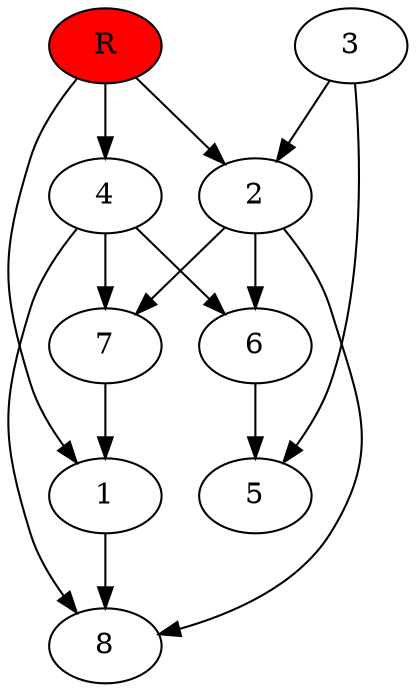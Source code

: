 digraph prb35696 {
	1
	2
	3
	4
	5
	6
	7
	8
	R [fillcolor="#ff0000" style=filled]
	1 -> 8
	2 -> 6
	2 -> 7
	2 -> 8
	3 -> 2
	3 -> 5
	4 -> 6
	4 -> 7
	4 -> 8
	6 -> 5
	7 -> 1
	R -> 1
	R -> 2
	R -> 4
}
